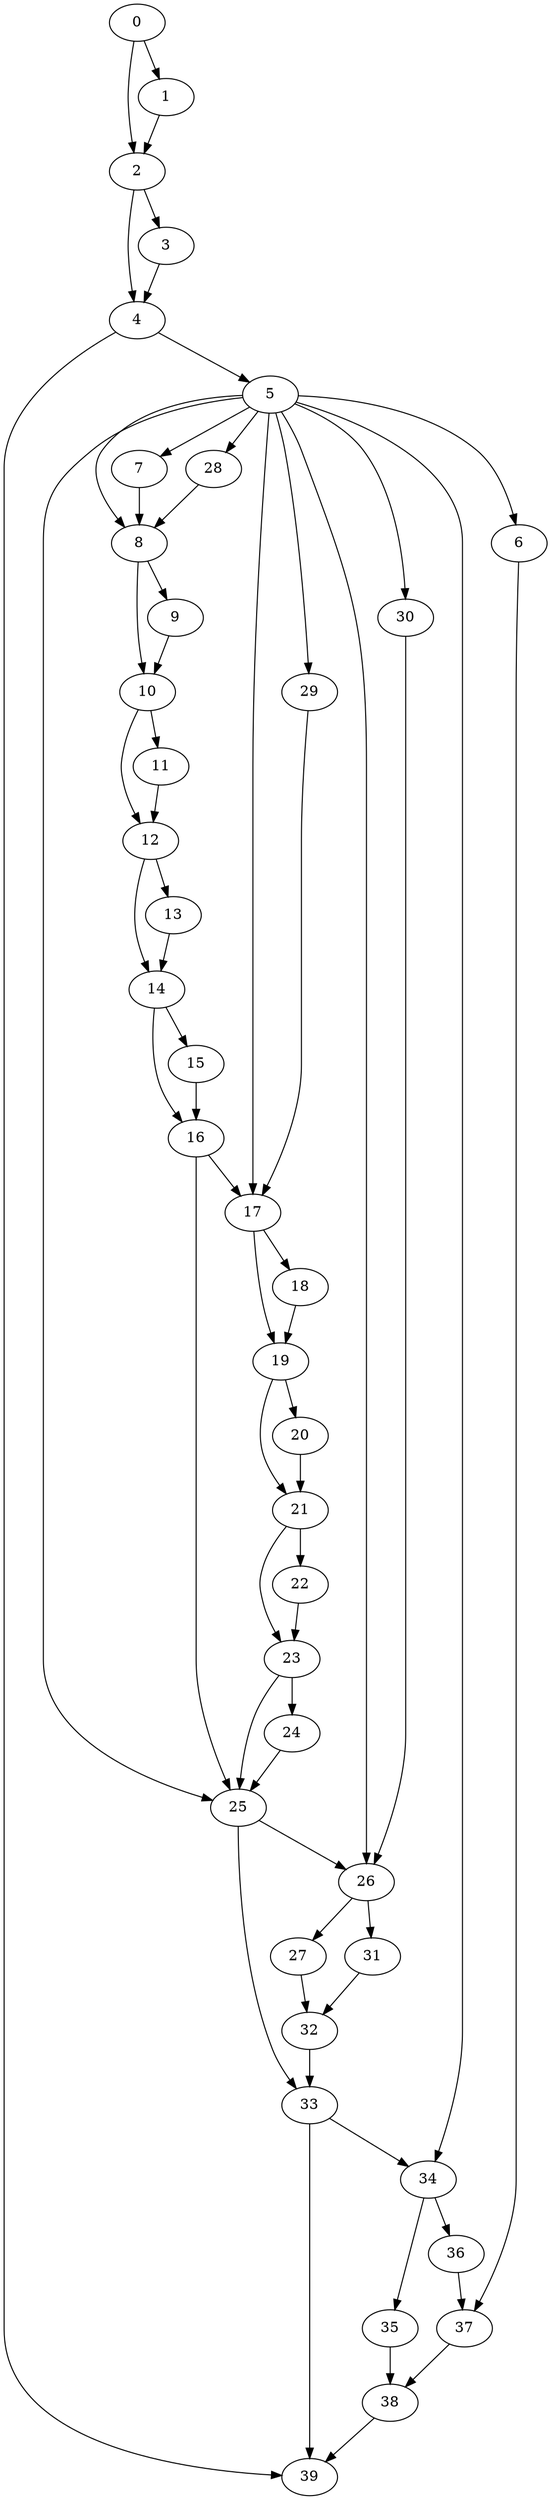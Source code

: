 digraph {
	0
	1
	2
	3
	4
	5
	6
	7
	8
	9
	10
	11
	12
	13
	14
	15
	16
	17
	18
	19
	20
	21
	22
	23
	24
	25
	26
	27
	28
	29
	30
	31
	32
	33
	34
	35
	36
	37
	38
	39
	2 -> 4
	3 -> 4
	14 -> 15
	5 -> 30
	5 -> 8
	7 -> 8
	28 -> 8
	10 -> 11
	12 -> 13
	14 -> 16
	15 -> 16
	19 -> 21
	20 -> 21
	0 -> 2
	1 -> 2
	4 -> 5
	5 -> 6
	19 -> 20
	21 -> 22
	5 -> 29
	6 -> 37
	36 -> 37
	26 -> 27
	27 -> 32
	31 -> 32
	34 -> 35
	34 -> 36
	2 -> 3
	22 -> 23
	21 -> 23
	23 -> 24
	5 -> 25
	16 -> 25
	23 -> 25
	24 -> 25
	25 -> 33
	32 -> 33
	5 -> 34
	33 -> 34
	5 -> 7
	10 -> 12
	11 -> 12
	12 -> 14
	13 -> 14
	5 -> 28
	35 -> 38
	37 -> 38
	0 -> 1
	8 -> 9
	8 -> 10
	9 -> 10
	29 -> 17
	5 -> 17
	16 -> 17
	17 -> 18
	18 -> 19
	17 -> 19
	30 -> 26
	5 -> 26
	25 -> 26
	26 -> 31
	4 -> 39
	33 -> 39
	38 -> 39
}

